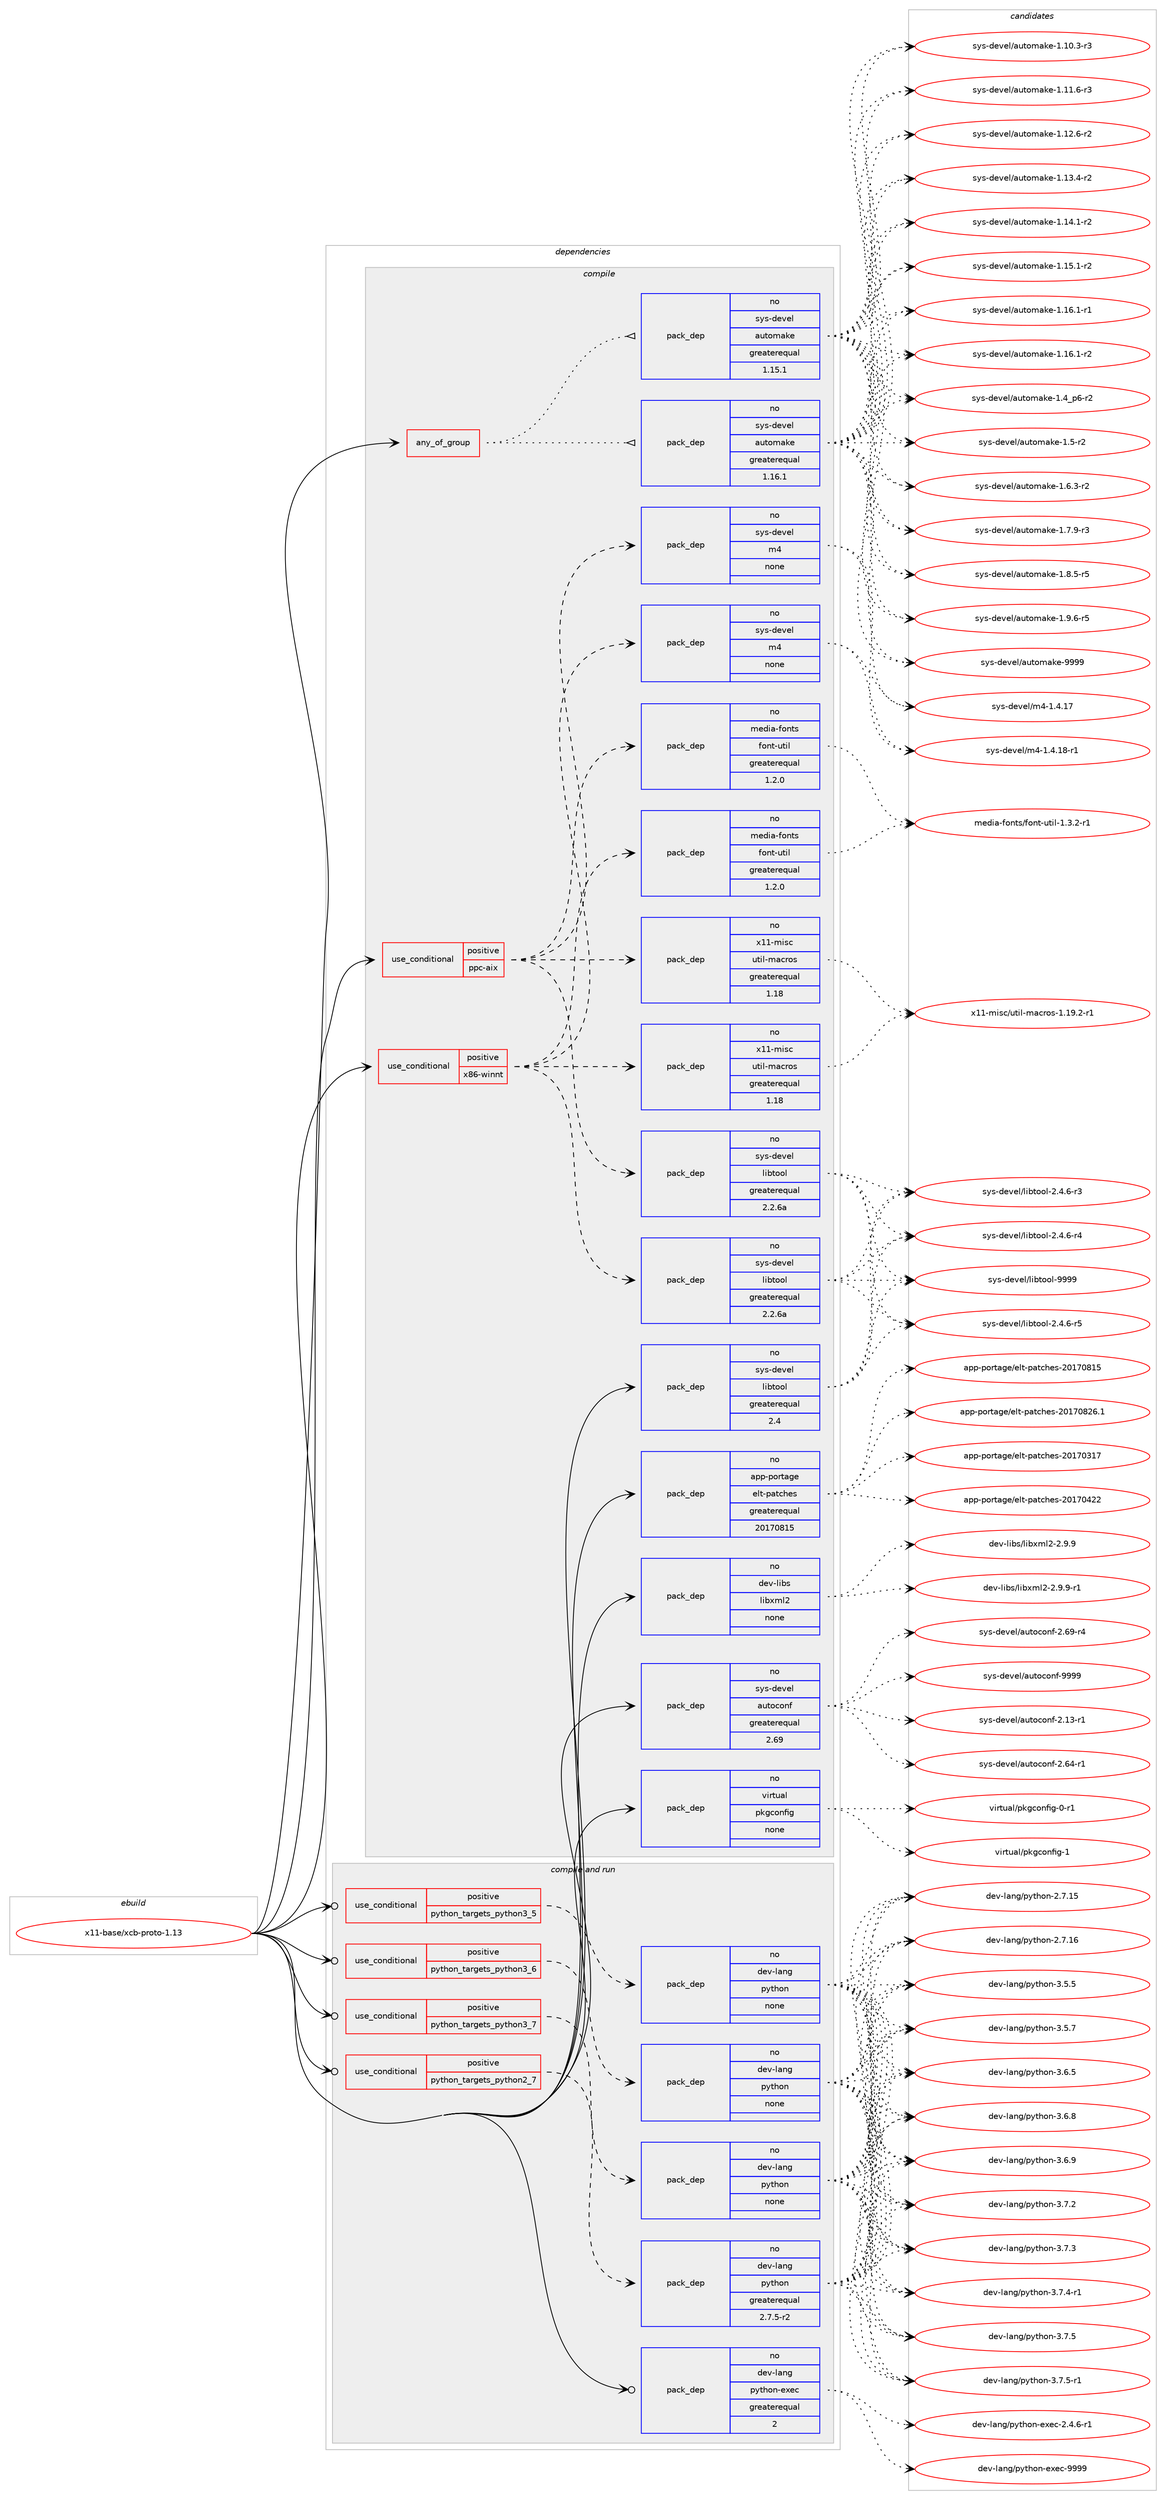 digraph prolog {

# *************
# Graph options
# *************

newrank=true;
concentrate=true;
compound=true;
graph [rankdir=LR,fontname=Helvetica,fontsize=10,ranksep=1.5];#, ranksep=2.5, nodesep=0.2];
edge  [arrowhead=vee];
node  [fontname=Helvetica,fontsize=10];

# **********
# The ebuild
# **********

subgraph cluster_leftcol {
color=gray;
rank=same;
label=<<i>ebuild</i>>;
id [label="x11-base/xcb-proto-1.13", color=red, width=4, href="../x11-base/xcb-proto-1.13.svg"];
}

# ****************
# The dependencies
# ****************

subgraph cluster_midcol {
color=gray;
label=<<i>dependencies</i>>;
subgraph cluster_compile {
fillcolor="#eeeeee";
style=filled;
label=<<i>compile</i>>;
subgraph any15913 {
dependency913565 [label=<<TABLE BORDER="0" CELLBORDER="1" CELLSPACING="0" CELLPADDING="4"><TR><TD CELLPADDING="10">any_of_group</TD></TR></TABLE>>, shape=none, color=red];subgraph pack678106 {
dependency913566 [label=<<TABLE BORDER="0" CELLBORDER="1" CELLSPACING="0" CELLPADDING="4" WIDTH="220"><TR><TD ROWSPAN="6" CELLPADDING="30">pack_dep</TD></TR><TR><TD WIDTH="110">no</TD></TR><TR><TD>sys-devel</TD></TR><TR><TD>automake</TD></TR><TR><TD>greaterequal</TD></TR><TR><TD>1.16.1</TD></TR></TABLE>>, shape=none, color=blue];
}
dependency913565:e -> dependency913566:w [weight=20,style="dotted",arrowhead="oinv"];
subgraph pack678107 {
dependency913567 [label=<<TABLE BORDER="0" CELLBORDER="1" CELLSPACING="0" CELLPADDING="4" WIDTH="220"><TR><TD ROWSPAN="6" CELLPADDING="30">pack_dep</TD></TR><TR><TD WIDTH="110">no</TD></TR><TR><TD>sys-devel</TD></TR><TR><TD>automake</TD></TR><TR><TD>greaterequal</TD></TR><TR><TD>1.15.1</TD></TR></TABLE>>, shape=none, color=blue];
}
dependency913565:e -> dependency913567:w [weight=20,style="dotted",arrowhead="oinv"];
}
id:e -> dependency913565:w [weight=20,style="solid",arrowhead="vee"];
subgraph cond218959 {
dependency913568 [label=<<TABLE BORDER="0" CELLBORDER="1" CELLSPACING="0" CELLPADDING="4"><TR><TD ROWSPAN="3" CELLPADDING="10">use_conditional</TD></TR><TR><TD>positive</TD></TR><TR><TD>ppc-aix</TD></TR></TABLE>>, shape=none, color=red];
subgraph pack678108 {
dependency913569 [label=<<TABLE BORDER="0" CELLBORDER="1" CELLSPACING="0" CELLPADDING="4" WIDTH="220"><TR><TD ROWSPAN="6" CELLPADDING="30">pack_dep</TD></TR><TR><TD WIDTH="110">no</TD></TR><TR><TD>sys-devel</TD></TR><TR><TD>libtool</TD></TR><TR><TD>greaterequal</TD></TR><TR><TD>2.2.6a</TD></TR></TABLE>>, shape=none, color=blue];
}
dependency913568:e -> dependency913569:w [weight=20,style="dashed",arrowhead="vee"];
subgraph pack678109 {
dependency913570 [label=<<TABLE BORDER="0" CELLBORDER="1" CELLSPACING="0" CELLPADDING="4" WIDTH="220"><TR><TD ROWSPAN="6" CELLPADDING="30">pack_dep</TD></TR><TR><TD WIDTH="110">no</TD></TR><TR><TD>sys-devel</TD></TR><TR><TD>m4</TD></TR><TR><TD>none</TD></TR><TR><TD></TD></TR></TABLE>>, shape=none, color=blue];
}
dependency913568:e -> dependency913570:w [weight=20,style="dashed",arrowhead="vee"];
subgraph pack678110 {
dependency913571 [label=<<TABLE BORDER="0" CELLBORDER="1" CELLSPACING="0" CELLPADDING="4" WIDTH="220"><TR><TD ROWSPAN="6" CELLPADDING="30">pack_dep</TD></TR><TR><TD WIDTH="110">no</TD></TR><TR><TD>x11-misc</TD></TR><TR><TD>util-macros</TD></TR><TR><TD>greaterequal</TD></TR><TR><TD>1.18</TD></TR></TABLE>>, shape=none, color=blue];
}
dependency913568:e -> dependency913571:w [weight=20,style="dashed",arrowhead="vee"];
subgraph pack678111 {
dependency913572 [label=<<TABLE BORDER="0" CELLBORDER="1" CELLSPACING="0" CELLPADDING="4" WIDTH="220"><TR><TD ROWSPAN="6" CELLPADDING="30">pack_dep</TD></TR><TR><TD WIDTH="110">no</TD></TR><TR><TD>media-fonts</TD></TR><TR><TD>font-util</TD></TR><TR><TD>greaterequal</TD></TR><TR><TD>1.2.0</TD></TR></TABLE>>, shape=none, color=blue];
}
dependency913568:e -> dependency913572:w [weight=20,style="dashed",arrowhead="vee"];
}
id:e -> dependency913568:w [weight=20,style="solid",arrowhead="vee"];
subgraph cond218960 {
dependency913573 [label=<<TABLE BORDER="0" CELLBORDER="1" CELLSPACING="0" CELLPADDING="4"><TR><TD ROWSPAN="3" CELLPADDING="10">use_conditional</TD></TR><TR><TD>positive</TD></TR><TR><TD>x86-winnt</TD></TR></TABLE>>, shape=none, color=red];
subgraph pack678112 {
dependency913574 [label=<<TABLE BORDER="0" CELLBORDER="1" CELLSPACING="0" CELLPADDING="4" WIDTH="220"><TR><TD ROWSPAN="6" CELLPADDING="30">pack_dep</TD></TR><TR><TD WIDTH="110">no</TD></TR><TR><TD>sys-devel</TD></TR><TR><TD>libtool</TD></TR><TR><TD>greaterequal</TD></TR><TR><TD>2.2.6a</TD></TR></TABLE>>, shape=none, color=blue];
}
dependency913573:e -> dependency913574:w [weight=20,style="dashed",arrowhead="vee"];
subgraph pack678113 {
dependency913575 [label=<<TABLE BORDER="0" CELLBORDER="1" CELLSPACING="0" CELLPADDING="4" WIDTH="220"><TR><TD ROWSPAN="6" CELLPADDING="30">pack_dep</TD></TR><TR><TD WIDTH="110">no</TD></TR><TR><TD>sys-devel</TD></TR><TR><TD>m4</TD></TR><TR><TD>none</TD></TR><TR><TD></TD></TR></TABLE>>, shape=none, color=blue];
}
dependency913573:e -> dependency913575:w [weight=20,style="dashed",arrowhead="vee"];
subgraph pack678114 {
dependency913576 [label=<<TABLE BORDER="0" CELLBORDER="1" CELLSPACING="0" CELLPADDING="4" WIDTH="220"><TR><TD ROWSPAN="6" CELLPADDING="30">pack_dep</TD></TR><TR><TD WIDTH="110">no</TD></TR><TR><TD>x11-misc</TD></TR><TR><TD>util-macros</TD></TR><TR><TD>greaterequal</TD></TR><TR><TD>1.18</TD></TR></TABLE>>, shape=none, color=blue];
}
dependency913573:e -> dependency913576:w [weight=20,style="dashed",arrowhead="vee"];
subgraph pack678115 {
dependency913577 [label=<<TABLE BORDER="0" CELLBORDER="1" CELLSPACING="0" CELLPADDING="4" WIDTH="220"><TR><TD ROWSPAN="6" CELLPADDING="30">pack_dep</TD></TR><TR><TD WIDTH="110">no</TD></TR><TR><TD>media-fonts</TD></TR><TR><TD>font-util</TD></TR><TR><TD>greaterequal</TD></TR><TR><TD>1.2.0</TD></TR></TABLE>>, shape=none, color=blue];
}
dependency913573:e -> dependency913577:w [weight=20,style="dashed",arrowhead="vee"];
}
id:e -> dependency913573:w [weight=20,style="solid",arrowhead="vee"];
subgraph pack678116 {
dependency913578 [label=<<TABLE BORDER="0" CELLBORDER="1" CELLSPACING="0" CELLPADDING="4" WIDTH="220"><TR><TD ROWSPAN="6" CELLPADDING="30">pack_dep</TD></TR><TR><TD WIDTH="110">no</TD></TR><TR><TD>app-portage</TD></TR><TR><TD>elt-patches</TD></TR><TR><TD>greaterequal</TD></TR><TR><TD>20170815</TD></TR></TABLE>>, shape=none, color=blue];
}
id:e -> dependency913578:w [weight=20,style="solid",arrowhead="vee"];
subgraph pack678117 {
dependency913579 [label=<<TABLE BORDER="0" CELLBORDER="1" CELLSPACING="0" CELLPADDING="4" WIDTH="220"><TR><TD ROWSPAN="6" CELLPADDING="30">pack_dep</TD></TR><TR><TD WIDTH="110">no</TD></TR><TR><TD>dev-libs</TD></TR><TR><TD>libxml2</TD></TR><TR><TD>none</TD></TR><TR><TD></TD></TR></TABLE>>, shape=none, color=blue];
}
id:e -> dependency913579:w [weight=20,style="solid",arrowhead="vee"];
subgraph pack678118 {
dependency913580 [label=<<TABLE BORDER="0" CELLBORDER="1" CELLSPACING="0" CELLPADDING="4" WIDTH="220"><TR><TD ROWSPAN="6" CELLPADDING="30">pack_dep</TD></TR><TR><TD WIDTH="110">no</TD></TR><TR><TD>sys-devel</TD></TR><TR><TD>autoconf</TD></TR><TR><TD>greaterequal</TD></TR><TR><TD>2.69</TD></TR></TABLE>>, shape=none, color=blue];
}
id:e -> dependency913580:w [weight=20,style="solid",arrowhead="vee"];
subgraph pack678119 {
dependency913581 [label=<<TABLE BORDER="0" CELLBORDER="1" CELLSPACING="0" CELLPADDING="4" WIDTH="220"><TR><TD ROWSPAN="6" CELLPADDING="30">pack_dep</TD></TR><TR><TD WIDTH="110">no</TD></TR><TR><TD>sys-devel</TD></TR><TR><TD>libtool</TD></TR><TR><TD>greaterequal</TD></TR><TR><TD>2.4</TD></TR></TABLE>>, shape=none, color=blue];
}
id:e -> dependency913581:w [weight=20,style="solid",arrowhead="vee"];
subgraph pack678120 {
dependency913582 [label=<<TABLE BORDER="0" CELLBORDER="1" CELLSPACING="0" CELLPADDING="4" WIDTH="220"><TR><TD ROWSPAN="6" CELLPADDING="30">pack_dep</TD></TR><TR><TD WIDTH="110">no</TD></TR><TR><TD>virtual</TD></TR><TR><TD>pkgconfig</TD></TR><TR><TD>none</TD></TR><TR><TD></TD></TR></TABLE>>, shape=none, color=blue];
}
id:e -> dependency913582:w [weight=20,style="solid",arrowhead="vee"];
}
subgraph cluster_compileandrun {
fillcolor="#eeeeee";
style=filled;
label=<<i>compile and run</i>>;
subgraph cond218961 {
dependency913583 [label=<<TABLE BORDER="0" CELLBORDER="1" CELLSPACING="0" CELLPADDING="4"><TR><TD ROWSPAN="3" CELLPADDING="10">use_conditional</TD></TR><TR><TD>positive</TD></TR><TR><TD>python_targets_python2_7</TD></TR></TABLE>>, shape=none, color=red];
subgraph pack678121 {
dependency913584 [label=<<TABLE BORDER="0" CELLBORDER="1" CELLSPACING="0" CELLPADDING="4" WIDTH="220"><TR><TD ROWSPAN="6" CELLPADDING="30">pack_dep</TD></TR><TR><TD WIDTH="110">no</TD></TR><TR><TD>dev-lang</TD></TR><TR><TD>python</TD></TR><TR><TD>greaterequal</TD></TR><TR><TD>2.7.5-r2</TD></TR></TABLE>>, shape=none, color=blue];
}
dependency913583:e -> dependency913584:w [weight=20,style="dashed",arrowhead="vee"];
}
id:e -> dependency913583:w [weight=20,style="solid",arrowhead="odotvee"];
subgraph cond218962 {
dependency913585 [label=<<TABLE BORDER="0" CELLBORDER="1" CELLSPACING="0" CELLPADDING="4"><TR><TD ROWSPAN="3" CELLPADDING="10">use_conditional</TD></TR><TR><TD>positive</TD></TR><TR><TD>python_targets_python3_5</TD></TR></TABLE>>, shape=none, color=red];
subgraph pack678122 {
dependency913586 [label=<<TABLE BORDER="0" CELLBORDER="1" CELLSPACING="0" CELLPADDING="4" WIDTH="220"><TR><TD ROWSPAN="6" CELLPADDING="30">pack_dep</TD></TR><TR><TD WIDTH="110">no</TD></TR><TR><TD>dev-lang</TD></TR><TR><TD>python</TD></TR><TR><TD>none</TD></TR><TR><TD></TD></TR></TABLE>>, shape=none, color=blue];
}
dependency913585:e -> dependency913586:w [weight=20,style="dashed",arrowhead="vee"];
}
id:e -> dependency913585:w [weight=20,style="solid",arrowhead="odotvee"];
subgraph cond218963 {
dependency913587 [label=<<TABLE BORDER="0" CELLBORDER="1" CELLSPACING="0" CELLPADDING="4"><TR><TD ROWSPAN="3" CELLPADDING="10">use_conditional</TD></TR><TR><TD>positive</TD></TR><TR><TD>python_targets_python3_6</TD></TR></TABLE>>, shape=none, color=red];
subgraph pack678123 {
dependency913588 [label=<<TABLE BORDER="0" CELLBORDER="1" CELLSPACING="0" CELLPADDING="4" WIDTH="220"><TR><TD ROWSPAN="6" CELLPADDING="30">pack_dep</TD></TR><TR><TD WIDTH="110">no</TD></TR><TR><TD>dev-lang</TD></TR><TR><TD>python</TD></TR><TR><TD>none</TD></TR><TR><TD></TD></TR></TABLE>>, shape=none, color=blue];
}
dependency913587:e -> dependency913588:w [weight=20,style="dashed",arrowhead="vee"];
}
id:e -> dependency913587:w [weight=20,style="solid",arrowhead="odotvee"];
subgraph cond218964 {
dependency913589 [label=<<TABLE BORDER="0" CELLBORDER="1" CELLSPACING="0" CELLPADDING="4"><TR><TD ROWSPAN="3" CELLPADDING="10">use_conditional</TD></TR><TR><TD>positive</TD></TR><TR><TD>python_targets_python3_7</TD></TR></TABLE>>, shape=none, color=red];
subgraph pack678124 {
dependency913590 [label=<<TABLE BORDER="0" CELLBORDER="1" CELLSPACING="0" CELLPADDING="4" WIDTH="220"><TR><TD ROWSPAN="6" CELLPADDING="30">pack_dep</TD></TR><TR><TD WIDTH="110">no</TD></TR><TR><TD>dev-lang</TD></TR><TR><TD>python</TD></TR><TR><TD>none</TD></TR><TR><TD></TD></TR></TABLE>>, shape=none, color=blue];
}
dependency913589:e -> dependency913590:w [weight=20,style="dashed",arrowhead="vee"];
}
id:e -> dependency913589:w [weight=20,style="solid",arrowhead="odotvee"];
subgraph pack678125 {
dependency913591 [label=<<TABLE BORDER="0" CELLBORDER="1" CELLSPACING="0" CELLPADDING="4" WIDTH="220"><TR><TD ROWSPAN="6" CELLPADDING="30">pack_dep</TD></TR><TR><TD WIDTH="110">no</TD></TR><TR><TD>dev-lang</TD></TR><TR><TD>python-exec</TD></TR><TR><TD>greaterequal</TD></TR><TR><TD>2</TD></TR></TABLE>>, shape=none, color=blue];
}
id:e -> dependency913591:w [weight=20,style="solid",arrowhead="odotvee"];
}
subgraph cluster_run {
fillcolor="#eeeeee";
style=filled;
label=<<i>run</i>>;
}
}

# **************
# The candidates
# **************

subgraph cluster_choices {
rank=same;
color=gray;
label=<<i>candidates</i>>;

subgraph choice678106 {
color=black;
nodesep=1;
choice11512111545100101118101108479711711611110997107101454946494846514511451 [label="sys-devel/automake-1.10.3-r3", color=red, width=4,href="../sys-devel/automake-1.10.3-r3.svg"];
choice11512111545100101118101108479711711611110997107101454946494946544511451 [label="sys-devel/automake-1.11.6-r3", color=red, width=4,href="../sys-devel/automake-1.11.6-r3.svg"];
choice11512111545100101118101108479711711611110997107101454946495046544511450 [label="sys-devel/automake-1.12.6-r2", color=red, width=4,href="../sys-devel/automake-1.12.6-r2.svg"];
choice11512111545100101118101108479711711611110997107101454946495146524511450 [label="sys-devel/automake-1.13.4-r2", color=red, width=4,href="../sys-devel/automake-1.13.4-r2.svg"];
choice11512111545100101118101108479711711611110997107101454946495246494511450 [label="sys-devel/automake-1.14.1-r2", color=red, width=4,href="../sys-devel/automake-1.14.1-r2.svg"];
choice11512111545100101118101108479711711611110997107101454946495346494511450 [label="sys-devel/automake-1.15.1-r2", color=red, width=4,href="../sys-devel/automake-1.15.1-r2.svg"];
choice11512111545100101118101108479711711611110997107101454946495446494511449 [label="sys-devel/automake-1.16.1-r1", color=red, width=4,href="../sys-devel/automake-1.16.1-r1.svg"];
choice11512111545100101118101108479711711611110997107101454946495446494511450 [label="sys-devel/automake-1.16.1-r2", color=red, width=4,href="../sys-devel/automake-1.16.1-r2.svg"];
choice115121115451001011181011084797117116111109971071014549465295112544511450 [label="sys-devel/automake-1.4_p6-r2", color=red, width=4,href="../sys-devel/automake-1.4_p6-r2.svg"];
choice11512111545100101118101108479711711611110997107101454946534511450 [label="sys-devel/automake-1.5-r2", color=red, width=4,href="../sys-devel/automake-1.5-r2.svg"];
choice115121115451001011181011084797117116111109971071014549465446514511450 [label="sys-devel/automake-1.6.3-r2", color=red, width=4,href="../sys-devel/automake-1.6.3-r2.svg"];
choice115121115451001011181011084797117116111109971071014549465546574511451 [label="sys-devel/automake-1.7.9-r3", color=red, width=4,href="../sys-devel/automake-1.7.9-r3.svg"];
choice115121115451001011181011084797117116111109971071014549465646534511453 [label="sys-devel/automake-1.8.5-r5", color=red, width=4,href="../sys-devel/automake-1.8.5-r5.svg"];
choice115121115451001011181011084797117116111109971071014549465746544511453 [label="sys-devel/automake-1.9.6-r5", color=red, width=4,href="../sys-devel/automake-1.9.6-r5.svg"];
choice115121115451001011181011084797117116111109971071014557575757 [label="sys-devel/automake-9999", color=red, width=4,href="../sys-devel/automake-9999.svg"];
dependency913566:e -> choice11512111545100101118101108479711711611110997107101454946494846514511451:w [style=dotted,weight="100"];
dependency913566:e -> choice11512111545100101118101108479711711611110997107101454946494946544511451:w [style=dotted,weight="100"];
dependency913566:e -> choice11512111545100101118101108479711711611110997107101454946495046544511450:w [style=dotted,weight="100"];
dependency913566:e -> choice11512111545100101118101108479711711611110997107101454946495146524511450:w [style=dotted,weight="100"];
dependency913566:e -> choice11512111545100101118101108479711711611110997107101454946495246494511450:w [style=dotted,weight="100"];
dependency913566:e -> choice11512111545100101118101108479711711611110997107101454946495346494511450:w [style=dotted,weight="100"];
dependency913566:e -> choice11512111545100101118101108479711711611110997107101454946495446494511449:w [style=dotted,weight="100"];
dependency913566:e -> choice11512111545100101118101108479711711611110997107101454946495446494511450:w [style=dotted,weight="100"];
dependency913566:e -> choice115121115451001011181011084797117116111109971071014549465295112544511450:w [style=dotted,weight="100"];
dependency913566:e -> choice11512111545100101118101108479711711611110997107101454946534511450:w [style=dotted,weight="100"];
dependency913566:e -> choice115121115451001011181011084797117116111109971071014549465446514511450:w [style=dotted,weight="100"];
dependency913566:e -> choice115121115451001011181011084797117116111109971071014549465546574511451:w [style=dotted,weight="100"];
dependency913566:e -> choice115121115451001011181011084797117116111109971071014549465646534511453:w [style=dotted,weight="100"];
dependency913566:e -> choice115121115451001011181011084797117116111109971071014549465746544511453:w [style=dotted,weight="100"];
dependency913566:e -> choice115121115451001011181011084797117116111109971071014557575757:w [style=dotted,weight="100"];
}
subgraph choice678107 {
color=black;
nodesep=1;
choice11512111545100101118101108479711711611110997107101454946494846514511451 [label="sys-devel/automake-1.10.3-r3", color=red, width=4,href="../sys-devel/automake-1.10.3-r3.svg"];
choice11512111545100101118101108479711711611110997107101454946494946544511451 [label="sys-devel/automake-1.11.6-r3", color=red, width=4,href="../sys-devel/automake-1.11.6-r3.svg"];
choice11512111545100101118101108479711711611110997107101454946495046544511450 [label="sys-devel/automake-1.12.6-r2", color=red, width=4,href="../sys-devel/automake-1.12.6-r2.svg"];
choice11512111545100101118101108479711711611110997107101454946495146524511450 [label="sys-devel/automake-1.13.4-r2", color=red, width=4,href="../sys-devel/automake-1.13.4-r2.svg"];
choice11512111545100101118101108479711711611110997107101454946495246494511450 [label="sys-devel/automake-1.14.1-r2", color=red, width=4,href="../sys-devel/automake-1.14.1-r2.svg"];
choice11512111545100101118101108479711711611110997107101454946495346494511450 [label="sys-devel/automake-1.15.1-r2", color=red, width=4,href="../sys-devel/automake-1.15.1-r2.svg"];
choice11512111545100101118101108479711711611110997107101454946495446494511449 [label="sys-devel/automake-1.16.1-r1", color=red, width=4,href="../sys-devel/automake-1.16.1-r1.svg"];
choice11512111545100101118101108479711711611110997107101454946495446494511450 [label="sys-devel/automake-1.16.1-r2", color=red, width=4,href="../sys-devel/automake-1.16.1-r2.svg"];
choice115121115451001011181011084797117116111109971071014549465295112544511450 [label="sys-devel/automake-1.4_p6-r2", color=red, width=4,href="../sys-devel/automake-1.4_p6-r2.svg"];
choice11512111545100101118101108479711711611110997107101454946534511450 [label="sys-devel/automake-1.5-r2", color=red, width=4,href="../sys-devel/automake-1.5-r2.svg"];
choice115121115451001011181011084797117116111109971071014549465446514511450 [label="sys-devel/automake-1.6.3-r2", color=red, width=4,href="../sys-devel/automake-1.6.3-r2.svg"];
choice115121115451001011181011084797117116111109971071014549465546574511451 [label="sys-devel/automake-1.7.9-r3", color=red, width=4,href="../sys-devel/automake-1.7.9-r3.svg"];
choice115121115451001011181011084797117116111109971071014549465646534511453 [label="sys-devel/automake-1.8.5-r5", color=red, width=4,href="../sys-devel/automake-1.8.5-r5.svg"];
choice115121115451001011181011084797117116111109971071014549465746544511453 [label="sys-devel/automake-1.9.6-r5", color=red, width=4,href="../sys-devel/automake-1.9.6-r5.svg"];
choice115121115451001011181011084797117116111109971071014557575757 [label="sys-devel/automake-9999", color=red, width=4,href="../sys-devel/automake-9999.svg"];
dependency913567:e -> choice11512111545100101118101108479711711611110997107101454946494846514511451:w [style=dotted,weight="100"];
dependency913567:e -> choice11512111545100101118101108479711711611110997107101454946494946544511451:w [style=dotted,weight="100"];
dependency913567:e -> choice11512111545100101118101108479711711611110997107101454946495046544511450:w [style=dotted,weight="100"];
dependency913567:e -> choice11512111545100101118101108479711711611110997107101454946495146524511450:w [style=dotted,weight="100"];
dependency913567:e -> choice11512111545100101118101108479711711611110997107101454946495246494511450:w [style=dotted,weight="100"];
dependency913567:e -> choice11512111545100101118101108479711711611110997107101454946495346494511450:w [style=dotted,weight="100"];
dependency913567:e -> choice11512111545100101118101108479711711611110997107101454946495446494511449:w [style=dotted,weight="100"];
dependency913567:e -> choice11512111545100101118101108479711711611110997107101454946495446494511450:w [style=dotted,weight="100"];
dependency913567:e -> choice115121115451001011181011084797117116111109971071014549465295112544511450:w [style=dotted,weight="100"];
dependency913567:e -> choice11512111545100101118101108479711711611110997107101454946534511450:w [style=dotted,weight="100"];
dependency913567:e -> choice115121115451001011181011084797117116111109971071014549465446514511450:w [style=dotted,weight="100"];
dependency913567:e -> choice115121115451001011181011084797117116111109971071014549465546574511451:w [style=dotted,weight="100"];
dependency913567:e -> choice115121115451001011181011084797117116111109971071014549465646534511453:w [style=dotted,weight="100"];
dependency913567:e -> choice115121115451001011181011084797117116111109971071014549465746544511453:w [style=dotted,weight="100"];
dependency913567:e -> choice115121115451001011181011084797117116111109971071014557575757:w [style=dotted,weight="100"];
}
subgraph choice678108 {
color=black;
nodesep=1;
choice1151211154510010111810110847108105981161111111084550465246544511451 [label="sys-devel/libtool-2.4.6-r3", color=red, width=4,href="../sys-devel/libtool-2.4.6-r3.svg"];
choice1151211154510010111810110847108105981161111111084550465246544511452 [label="sys-devel/libtool-2.4.6-r4", color=red, width=4,href="../sys-devel/libtool-2.4.6-r4.svg"];
choice1151211154510010111810110847108105981161111111084550465246544511453 [label="sys-devel/libtool-2.4.6-r5", color=red, width=4,href="../sys-devel/libtool-2.4.6-r5.svg"];
choice1151211154510010111810110847108105981161111111084557575757 [label="sys-devel/libtool-9999", color=red, width=4,href="../sys-devel/libtool-9999.svg"];
dependency913569:e -> choice1151211154510010111810110847108105981161111111084550465246544511451:w [style=dotted,weight="100"];
dependency913569:e -> choice1151211154510010111810110847108105981161111111084550465246544511452:w [style=dotted,weight="100"];
dependency913569:e -> choice1151211154510010111810110847108105981161111111084550465246544511453:w [style=dotted,weight="100"];
dependency913569:e -> choice1151211154510010111810110847108105981161111111084557575757:w [style=dotted,weight="100"];
}
subgraph choice678109 {
color=black;
nodesep=1;
choice11512111545100101118101108471095245494652464955 [label="sys-devel/m4-1.4.17", color=red, width=4,href="../sys-devel/m4-1.4.17.svg"];
choice115121115451001011181011084710952454946524649564511449 [label="sys-devel/m4-1.4.18-r1", color=red, width=4,href="../sys-devel/m4-1.4.18-r1.svg"];
dependency913570:e -> choice11512111545100101118101108471095245494652464955:w [style=dotted,weight="100"];
dependency913570:e -> choice115121115451001011181011084710952454946524649564511449:w [style=dotted,weight="100"];
}
subgraph choice678110 {
color=black;
nodesep=1;
choice1204949451091051159947117116105108451099799114111115454946495746504511449 [label="x11-misc/util-macros-1.19.2-r1", color=red, width=4,href="../x11-misc/util-macros-1.19.2-r1.svg"];
dependency913571:e -> choice1204949451091051159947117116105108451099799114111115454946495746504511449:w [style=dotted,weight="100"];
}
subgraph choice678111 {
color=black;
nodesep=1;
choice109101100105974510211111011611547102111110116451171161051084549465146504511449 [label="media-fonts/font-util-1.3.2-r1", color=red, width=4,href="../media-fonts/font-util-1.3.2-r1.svg"];
dependency913572:e -> choice109101100105974510211111011611547102111110116451171161051084549465146504511449:w [style=dotted,weight="100"];
}
subgraph choice678112 {
color=black;
nodesep=1;
choice1151211154510010111810110847108105981161111111084550465246544511451 [label="sys-devel/libtool-2.4.6-r3", color=red, width=4,href="../sys-devel/libtool-2.4.6-r3.svg"];
choice1151211154510010111810110847108105981161111111084550465246544511452 [label="sys-devel/libtool-2.4.6-r4", color=red, width=4,href="../sys-devel/libtool-2.4.6-r4.svg"];
choice1151211154510010111810110847108105981161111111084550465246544511453 [label="sys-devel/libtool-2.4.6-r5", color=red, width=4,href="../sys-devel/libtool-2.4.6-r5.svg"];
choice1151211154510010111810110847108105981161111111084557575757 [label="sys-devel/libtool-9999", color=red, width=4,href="../sys-devel/libtool-9999.svg"];
dependency913574:e -> choice1151211154510010111810110847108105981161111111084550465246544511451:w [style=dotted,weight="100"];
dependency913574:e -> choice1151211154510010111810110847108105981161111111084550465246544511452:w [style=dotted,weight="100"];
dependency913574:e -> choice1151211154510010111810110847108105981161111111084550465246544511453:w [style=dotted,weight="100"];
dependency913574:e -> choice1151211154510010111810110847108105981161111111084557575757:w [style=dotted,weight="100"];
}
subgraph choice678113 {
color=black;
nodesep=1;
choice11512111545100101118101108471095245494652464955 [label="sys-devel/m4-1.4.17", color=red, width=4,href="../sys-devel/m4-1.4.17.svg"];
choice115121115451001011181011084710952454946524649564511449 [label="sys-devel/m4-1.4.18-r1", color=red, width=4,href="../sys-devel/m4-1.4.18-r1.svg"];
dependency913575:e -> choice11512111545100101118101108471095245494652464955:w [style=dotted,weight="100"];
dependency913575:e -> choice115121115451001011181011084710952454946524649564511449:w [style=dotted,weight="100"];
}
subgraph choice678114 {
color=black;
nodesep=1;
choice1204949451091051159947117116105108451099799114111115454946495746504511449 [label="x11-misc/util-macros-1.19.2-r1", color=red, width=4,href="../x11-misc/util-macros-1.19.2-r1.svg"];
dependency913576:e -> choice1204949451091051159947117116105108451099799114111115454946495746504511449:w [style=dotted,weight="100"];
}
subgraph choice678115 {
color=black;
nodesep=1;
choice109101100105974510211111011611547102111110116451171161051084549465146504511449 [label="media-fonts/font-util-1.3.2-r1", color=red, width=4,href="../media-fonts/font-util-1.3.2-r1.svg"];
dependency913577:e -> choice109101100105974510211111011611547102111110116451171161051084549465146504511449:w [style=dotted,weight="100"];
}
subgraph choice678116 {
color=black;
nodesep=1;
choice97112112451121111141169710310147101108116451129711699104101115455048495548514955 [label="app-portage/elt-patches-20170317", color=red, width=4,href="../app-portage/elt-patches-20170317.svg"];
choice97112112451121111141169710310147101108116451129711699104101115455048495548525050 [label="app-portage/elt-patches-20170422", color=red, width=4,href="../app-portage/elt-patches-20170422.svg"];
choice97112112451121111141169710310147101108116451129711699104101115455048495548564953 [label="app-portage/elt-patches-20170815", color=red, width=4,href="../app-portage/elt-patches-20170815.svg"];
choice971121124511211111411697103101471011081164511297116991041011154550484955485650544649 [label="app-portage/elt-patches-20170826.1", color=red, width=4,href="../app-portage/elt-patches-20170826.1.svg"];
dependency913578:e -> choice97112112451121111141169710310147101108116451129711699104101115455048495548514955:w [style=dotted,weight="100"];
dependency913578:e -> choice97112112451121111141169710310147101108116451129711699104101115455048495548525050:w [style=dotted,weight="100"];
dependency913578:e -> choice97112112451121111141169710310147101108116451129711699104101115455048495548564953:w [style=dotted,weight="100"];
dependency913578:e -> choice971121124511211111411697103101471011081164511297116991041011154550484955485650544649:w [style=dotted,weight="100"];
}
subgraph choice678117 {
color=black;
nodesep=1;
choice1001011184510810598115471081059812010910850455046574657 [label="dev-libs/libxml2-2.9.9", color=red, width=4,href="../dev-libs/libxml2-2.9.9.svg"];
choice10010111845108105981154710810598120109108504550465746574511449 [label="dev-libs/libxml2-2.9.9-r1", color=red, width=4,href="../dev-libs/libxml2-2.9.9-r1.svg"];
dependency913579:e -> choice1001011184510810598115471081059812010910850455046574657:w [style=dotted,weight="100"];
dependency913579:e -> choice10010111845108105981154710810598120109108504550465746574511449:w [style=dotted,weight="100"];
}
subgraph choice678118 {
color=black;
nodesep=1;
choice1151211154510010111810110847971171161119911111010245504649514511449 [label="sys-devel/autoconf-2.13-r1", color=red, width=4,href="../sys-devel/autoconf-2.13-r1.svg"];
choice1151211154510010111810110847971171161119911111010245504654524511449 [label="sys-devel/autoconf-2.64-r1", color=red, width=4,href="../sys-devel/autoconf-2.64-r1.svg"];
choice1151211154510010111810110847971171161119911111010245504654574511452 [label="sys-devel/autoconf-2.69-r4", color=red, width=4,href="../sys-devel/autoconf-2.69-r4.svg"];
choice115121115451001011181011084797117116111991111101024557575757 [label="sys-devel/autoconf-9999", color=red, width=4,href="../sys-devel/autoconf-9999.svg"];
dependency913580:e -> choice1151211154510010111810110847971171161119911111010245504649514511449:w [style=dotted,weight="100"];
dependency913580:e -> choice1151211154510010111810110847971171161119911111010245504654524511449:w [style=dotted,weight="100"];
dependency913580:e -> choice1151211154510010111810110847971171161119911111010245504654574511452:w [style=dotted,weight="100"];
dependency913580:e -> choice115121115451001011181011084797117116111991111101024557575757:w [style=dotted,weight="100"];
}
subgraph choice678119 {
color=black;
nodesep=1;
choice1151211154510010111810110847108105981161111111084550465246544511451 [label="sys-devel/libtool-2.4.6-r3", color=red, width=4,href="../sys-devel/libtool-2.4.6-r3.svg"];
choice1151211154510010111810110847108105981161111111084550465246544511452 [label="sys-devel/libtool-2.4.6-r4", color=red, width=4,href="../sys-devel/libtool-2.4.6-r4.svg"];
choice1151211154510010111810110847108105981161111111084550465246544511453 [label="sys-devel/libtool-2.4.6-r5", color=red, width=4,href="../sys-devel/libtool-2.4.6-r5.svg"];
choice1151211154510010111810110847108105981161111111084557575757 [label="sys-devel/libtool-9999", color=red, width=4,href="../sys-devel/libtool-9999.svg"];
dependency913581:e -> choice1151211154510010111810110847108105981161111111084550465246544511451:w [style=dotted,weight="100"];
dependency913581:e -> choice1151211154510010111810110847108105981161111111084550465246544511452:w [style=dotted,weight="100"];
dependency913581:e -> choice1151211154510010111810110847108105981161111111084550465246544511453:w [style=dotted,weight="100"];
dependency913581:e -> choice1151211154510010111810110847108105981161111111084557575757:w [style=dotted,weight="100"];
}
subgraph choice678120 {
color=black;
nodesep=1;
choice11810511411611797108471121071039911111010210510345484511449 [label="virtual/pkgconfig-0-r1", color=red, width=4,href="../virtual/pkgconfig-0-r1.svg"];
choice1181051141161179710847112107103991111101021051034549 [label="virtual/pkgconfig-1", color=red, width=4,href="../virtual/pkgconfig-1.svg"];
dependency913582:e -> choice11810511411611797108471121071039911111010210510345484511449:w [style=dotted,weight="100"];
dependency913582:e -> choice1181051141161179710847112107103991111101021051034549:w [style=dotted,weight="100"];
}
subgraph choice678121 {
color=black;
nodesep=1;
choice10010111845108971101034711212111610411111045504655464953 [label="dev-lang/python-2.7.15", color=red, width=4,href="../dev-lang/python-2.7.15.svg"];
choice10010111845108971101034711212111610411111045504655464954 [label="dev-lang/python-2.7.16", color=red, width=4,href="../dev-lang/python-2.7.16.svg"];
choice100101118451089711010347112121116104111110455146534653 [label="dev-lang/python-3.5.5", color=red, width=4,href="../dev-lang/python-3.5.5.svg"];
choice100101118451089711010347112121116104111110455146534655 [label="dev-lang/python-3.5.7", color=red, width=4,href="../dev-lang/python-3.5.7.svg"];
choice100101118451089711010347112121116104111110455146544653 [label="dev-lang/python-3.6.5", color=red, width=4,href="../dev-lang/python-3.6.5.svg"];
choice100101118451089711010347112121116104111110455146544656 [label="dev-lang/python-3.6.8", color=red, width=4,href="../dev-lang/python-3.6.8.svg"];
choice100101118451089711010347112121116104111110455146544657 [label="dev-lang/python-3.6.9", color=red, width=4,href="../dev-lang/python-3.6.9.svg"];
choice100101118451089711010347112121116104111110455146554650 [label="dev-lang/python-3.7.2", color=red, width=4,href="../dev-lang/python-3.7.2.svg"];
choice100101118451089711010347112121116104111110455146554651 [label="dev-lang/python-3.7.3", color=red, width=4,href="../dev-lang/python-3.7.3.svg"];
choice1001011184510897110103471121211161041111104551465546524511449 [label="dev-lang/python-3.7.4-r1", color=red, width=4,href="../dev-lang/python-3.7.4-r1.svg"];
choice100101118451089711010347112121116104111110455146554653 [label="dev-lang/python-3.7.5", color=red, width=4,href="../dev-lang/python-3.7.5.svg"];
choice1001011184510897110103471121211161041111104551465546534511449 [label="dev-lang/python-3.7.5-r1", color=red, width=4,href="../dev-lang/python-3.7.5-r1.svg"];
dependency913584:e -> choice10010111845108971101034711212111610411111045504655464953:w [style=dotted,weight="100"];
dependency913584:e -> choice10010111845108971101034711212111610411111045504655464954:w [style=dotted,weight="100"];
dependency913584:e -> choice100101118451089711010347112121116104111110455146534653:w [style=dotted,weight="100"];
dependency913584:e -> choice100101118451089711010347112121116104111110455146534655:w [style=dotted,weight="100"];
dependency913584:e -> choice100101118451089711010347112121116104111110455146544653:w [style=dotted,weight="100"];
dependency913584:e -> choice100101118451089711010347112121116104111110455146544656:w [style=dotted,weight="100"];
dependency913584:e -> choice100101118451089711010347112121116104111110455146544657:w [style=dotted,weight="100"];
dependency913584:e -> choice100101118451089711010347112121116104111110455146554650:w [style=dotted,weight="100"];
dependency913584:e -> choice100101118451089711010347112121116104111110455146554651:w [style=dotted,weight="100"];
dependency913584:e -> choice1001011184510897110103471121211161041111104551465546524511449:w [style=dotted,weight="100"];
dependency913584:e -> choice100101118451089711010347112121116104111110455146554653:w [style=dotted,weight="100"];
dependency913584:e -> choice1001011184510897110103471121211161041111104551465546534511449:w [style=dotted,weight="100"];
}
subgraph choice678122 {
color=black;
nodesep=1;
choice10010111845108971101034711212111610411111045504655464953 [label="dev-lang/python-2.7.15", color=red, width=4,href="../dev-lang/python-2.7.15.svg"];
choice10010111845108971101034711212111610411111045504655464954 [label="dev-lang/python-2.7.16", color=red, width=4,href="../dev-lang/python-2.7.16.svg"];
choice100101118451089711010347112121116104111110455146534653 [label="dev-lang/python-3.5.5", color=red, width=4,href="../dev-lang/python-3.5.5.svg"];
choice100101118451089711010347112121116104111110455146534655 [label="dev-lang/python-3.5.7", color=red, width=4,href="../dev-lang/python-3.5.7.svg"];
choice100101118451089711010347112121116104111110455146544653 [label="dev-lang/python-3.6.5", color=red, width=4,href="../dev-lang/python-3.6.5.svg"];
choice100101118451089711010347112121116104111110455146544656 [label="dev-lang/python-3.6.8", color=red, width=4,href="../dev-lang/python-3.6.8.svg"];
choice100101118451089711010347112121116104111110455146544657 [label="dev-lang/python-3.6.9", color=red, width=4,href="../dev-lang/python-3.6.9.svg"];
choice100101118451089711010347112121116104111110455146554650 [label="dev-lang/python-3.7.2", color=red, width=4,href="../dev-lang/python-3.7.2.svg"];
choice100101118451089711010347112121116104111110455146554651 [label="dev-lang/python-3.7.3", color=red, width=4,href="../dev-lang/python-3.7.3.svg"];
choice1001011184510897110103471121211161041111104551465546524511449 [label="dev-lang/python-3.7.4-r1", color=red, width=4,href="../dev-lang/python-3.7.4-r1.svg"];
choice100101118451089711010347112121116104111110455146554653 [label="dev-lang/python-3.7.5", color=red, width=4,href="../dev-lang/python-3.7.5.svg"];
choice1001011184510897110103471121211161041111104551465546534511449 [label="dev-lang/python-3.7.5-r1", color=red, width=4,href="../dev-lang/python-3.7.5-r1.svg"];
dependency913586:e -> choice10010111845108971101034711212111610411111045504655464953:w [style=dotted,weight="100"];
dependency913586:e -> choice10010111845108971101034711212111610411111045504655464954:w [style=dotted,weight="100"];
dependency913586:e -> choice100101118451089711010347112121116104111110455146534653:w [style=dotted,weight="100"];
dependency913586:e -> choice100101118451089711010347112121116104111110455146534655:w [style=dotted,weight="100"];
dependency913586:e -> choice100101118451089711010347112121116104111110455146544653:w [style=dotted,weight="100"];
dependency913586:e -> choice100101118451089711010347112121116104111110455146544656:w [style=dotted,weight="100"];
dependency913586:e -> choice100101118451089711010347112121116104111110455146544657:w [style=dotted,weight="100"];
dependency913586:e -> choice100101118451089711010347112121116104111110455146554650:w [style=dotted,weight="100"];
dependency913586:e -> choice100101118451089711010347112121116104111110455146554651:w [style=dotted,weight="100"];
dependency913586:e -> choice1001011184510897110103471121211161041111104551465546524511449:w [style=dotted,weight="100"];
dependency913586:e -> choice100101118451089711010347112121116104111110455146554653:w [style=dotted,weight="100"];
dependency913586:e -> choice1001011184510897110103471121211161041111104551465546534511449:w [style=dotted,weight="100"];
}
subgraph choice678123 {
color=black;
nodesep=1;
choice10010111845108971101034711212111610411111045504655464953 [label="dev-lang/python-2.7.15", color=red, width=4,href="../dev-lang/python-2.7.15.svg"];
choice10010111845108971101034711212111610411111045504655464954 [label="dev-lang/python-2.7.16", color=red, width=4,href="../dev-lang/python-2.7.16.svg"];
choice100101118451089711010347112121116104111110455146534653 [label="dev-lang/python-3.5.5", color=red, width=4,href="../dev-lang/python-3.5.5.svg"];
choice100101118451089711010347112121116104111110455146534655 [label="dev-lang/python-3.5.7", color=red, width=4,href="../dev-lang/python-3.5.7.svg"];
choice100101118451089711010347112121116104111110455146544653 [label="dev-lang/python-3.6.5", color=red, width=4,href="../dev-lang/python-3.6.5.svg"];
choice100101118451089711010347112121116104111110455146544656 [label="dev-lang/python-3.6.8", color=red, width=4,href="../dev-lang/python-3.6.8.svg"];
choice100101118451089711010347112121116104111110455146544657 [label="dev-lang/python-3.6.9", color=red, width=4,href="../dev-lang/python-3.6.9.svg"];
choice100101118451089711010347112121116104111110455146554650 [label="dev-lang/python-3.7.2", color=red, width=4,href="../dev-lang/python-3.7.2.svg"];
choice100101118451089711010347112121116104111110455146554651 [label="dev-lang/python-3.7.3", color=red, width=4,href="../dev-lang/python-3.7.3.svg"];
choice1001011184510897110103471121211161041111104551465546524511449 [label="dev-lang/python-3.7.4-r1", color=red, width=4,href="../dev-lang/python-3.7.4-r1.svg"];
choice100101118451089711010347112121116104111110455146554653 [label="dev-lang/python-3.7.5", color=red, width=4,href="../dev-lang/python-3.7.5.svg"];
choice1001011184510897110103471121211161041111104551465546534511449 [label="dev-lang/python-3.7.5-r1", color=red, width=4,href="../dev-lang/python-3.7.5-r1.svg"];
dependency913588:e -> choice10010111845108971101034711212111610411111045504655464953:w [style=dotted,weight="100"];
dependency913588:e -> choice10010111845108971101034711212111610411111045504655464954:w [style=dotted,weight="100"];
dependency913588:e -> choice100101118451089711010347112121116104111110455146534653:w [style=dotted,weight="100"];
dependency913588:e -> choice100101118451089711010347112121116104111110455146534655:w [style=dotted,weight="100"];
dependency913588:e -> choice100101118451089711010347112121116104111110455146544653:w [style=dotted,weight="100"];
dependency913588:e -> choice100101118451089711010347112121116104111110455146544656:w [style=dotted,weight="100"];
dependency913588:e -> choice100101118451089711010347112121116104111110455146544657:w [style=dotted,weight="100"];
dependency913588:e -> choice100101118451089711010347112121116104111110455146554650:w [style=dotted,weight="100"];
dependency913588:e -> choice100101118451089711010347112121116104111110455146554651:w [style=dotted,weight="100"];
dependency913588:e -> choice1001011184510897110103471121211161041111104551465546524511449:w [style=dotted,weight="100"];
dependency913588:e -> choice100101118451089711010347112121116104111110455146554653:w [style=dotted,weight="100"];
dependency913588:e -> choice1001011184510897110103471121211161041111104551465546534511449:w [style=dotted,weight="100"];
}
subgraph choice678124 {
color=black;
nodesep=1;
choice10010111845108971101034711212111610411111045504655464953 [label="dev-lang/python-2.7.15", color=red, width=4,href="../dev-lang/python-2.7.15.svg"];
choice10010111845108971101034711212111610411111045504655464954 [label="dev-lang/python-2.7.16", color=red, width=4,href="../dev-lang/python-2.7.16.svg"];
choice100101118451089711010347112121116104111110455146534653 [label="dev-lang/python-3.5.5", color=red, width=4,href="../dev-lang/python-3.5.5.svg"];
choice100101118451089711010347112121116104111110455146534655 [label="dev-lang/python-3.5.7", color=red, width=4,href="../dev-lang/python-3.5.7.svg"];
choice100101118451089711010347112121116104111110455146544653 [label="dev-lang/python-3.6.5", color=red, width=4,href="../dev-lang/python-3.6.5.svg"];
choice100101118451089711010347112121116104111110455146544656 [label="dev-lang/python-3.6.8", color=red, width=4,href="../dev-lang/python-3.6.8.svg"];
choice100101118451089711010347112121116104111110455146544657 [label="dev-lang/python-3.6.9", color=red, width=4,href="../dev-lang/python-3.6.9.svg"];
choice100101118451089711010347112121116104111110455146554650 [label="dev-lang/python-3.7.2", color=red, width=4,href="../dev-lang/python-3.7.2.svg"];
choice100101118451089711010347112121116104111110455146554651 [label="dev-lang/python-3.7.3", color=red, width=4,href="../dev-lang/python-3.7.3.svg"];
choice1001011184510897110103471121211161041111104551465546524511449 [label="dev-lang/python-3.7.4-r1", color=red, width=4,href="../dev-lang/python-3.7.4-r1.svg"];
choice100101118451089711010347112121116104111110455146554653 [label="dev-lang/python-3.7.5", color=red, width=4,href="../dev-lang/python-3.7.5.svg"];
choice1001011184510897110103471121211161041111104551465546534511449 [label="dev-lang/python-3.7.5-r1", color=red, width=4,href="../dev-lang/python-3.7.5-r1.svg"];
dependency913590:e -> choice10010111845108971101034711212111610411111045504655464953:w [style=dotted,weight="100"];
dependency913590:e -> choice10010111845108971101034711212111610411111045504655464954:w [style=dotted,weight="100"];
dependency913590:e -> choice100101118451089711010347112121116104111110455146534653:w [style=dotted,weight="100"];
dependency913590:e -> choice100101118451089711010347112121116104111110455146534655:w [style=dotted,weight="100"];
dependency913590:e -> choice100101118451089711010347112121116104111110455146544653:w [style=dotted,weight="100"];
dependency913590:e -> choice100101118451089711010347112121116104111110455146544656:w [style=dotted,weight="100"];
dependency913590:e -> choice100101118451089711010347112121116104111110455146544657:w [style=dotted,weight="100"];
dependency913590:e -> choice100101118451089711010347112121116104111110455146554650:w [style=dotted,weight="100"];
dependency913590:e -> choice100101118451089711010347112121116104111110455146554651:w [style=dotted,weight="100"];
dependency913590:e -> choice1001011184510897110103471121211161041111104551465546524511449:w [style=dotted,weight="100"];
dependency913590:e -> choice100101118451089711010347112121116104111110455146554653:w [style=dotted,weight="100"];
dependency913590:e -> choice1001011184510897110103471121211161041111104551465546534511449:w [style=dotted,weight="100"];
}
subgraph choice678125 {
color=black;
nodesep=1;
choice10010111845108971101034711212111610411111045101120101994550465246544511449 [label="dev-lang/python-exec-2.4.6-r1", color=red, width=4,href="../dev-lang/python-exec-2.4.6-r1.svg"];
choice10010111845108971101034711212111610411111045101120101994557575757 [label="dev-lang/python-exec-9999", color=red, width=4,href="../dev-lang/python-exec-9999.svg"];
dependency913591:e -> choice10010111845108971101034711212111610411111045101120101994550465246544511449:w [style=dotted,weight="100"];
dependency913591:e -> choice10010111845108971101034711212111610411111045101120101994557575757:w [style=dotted,weight="100"];
}
}

}
